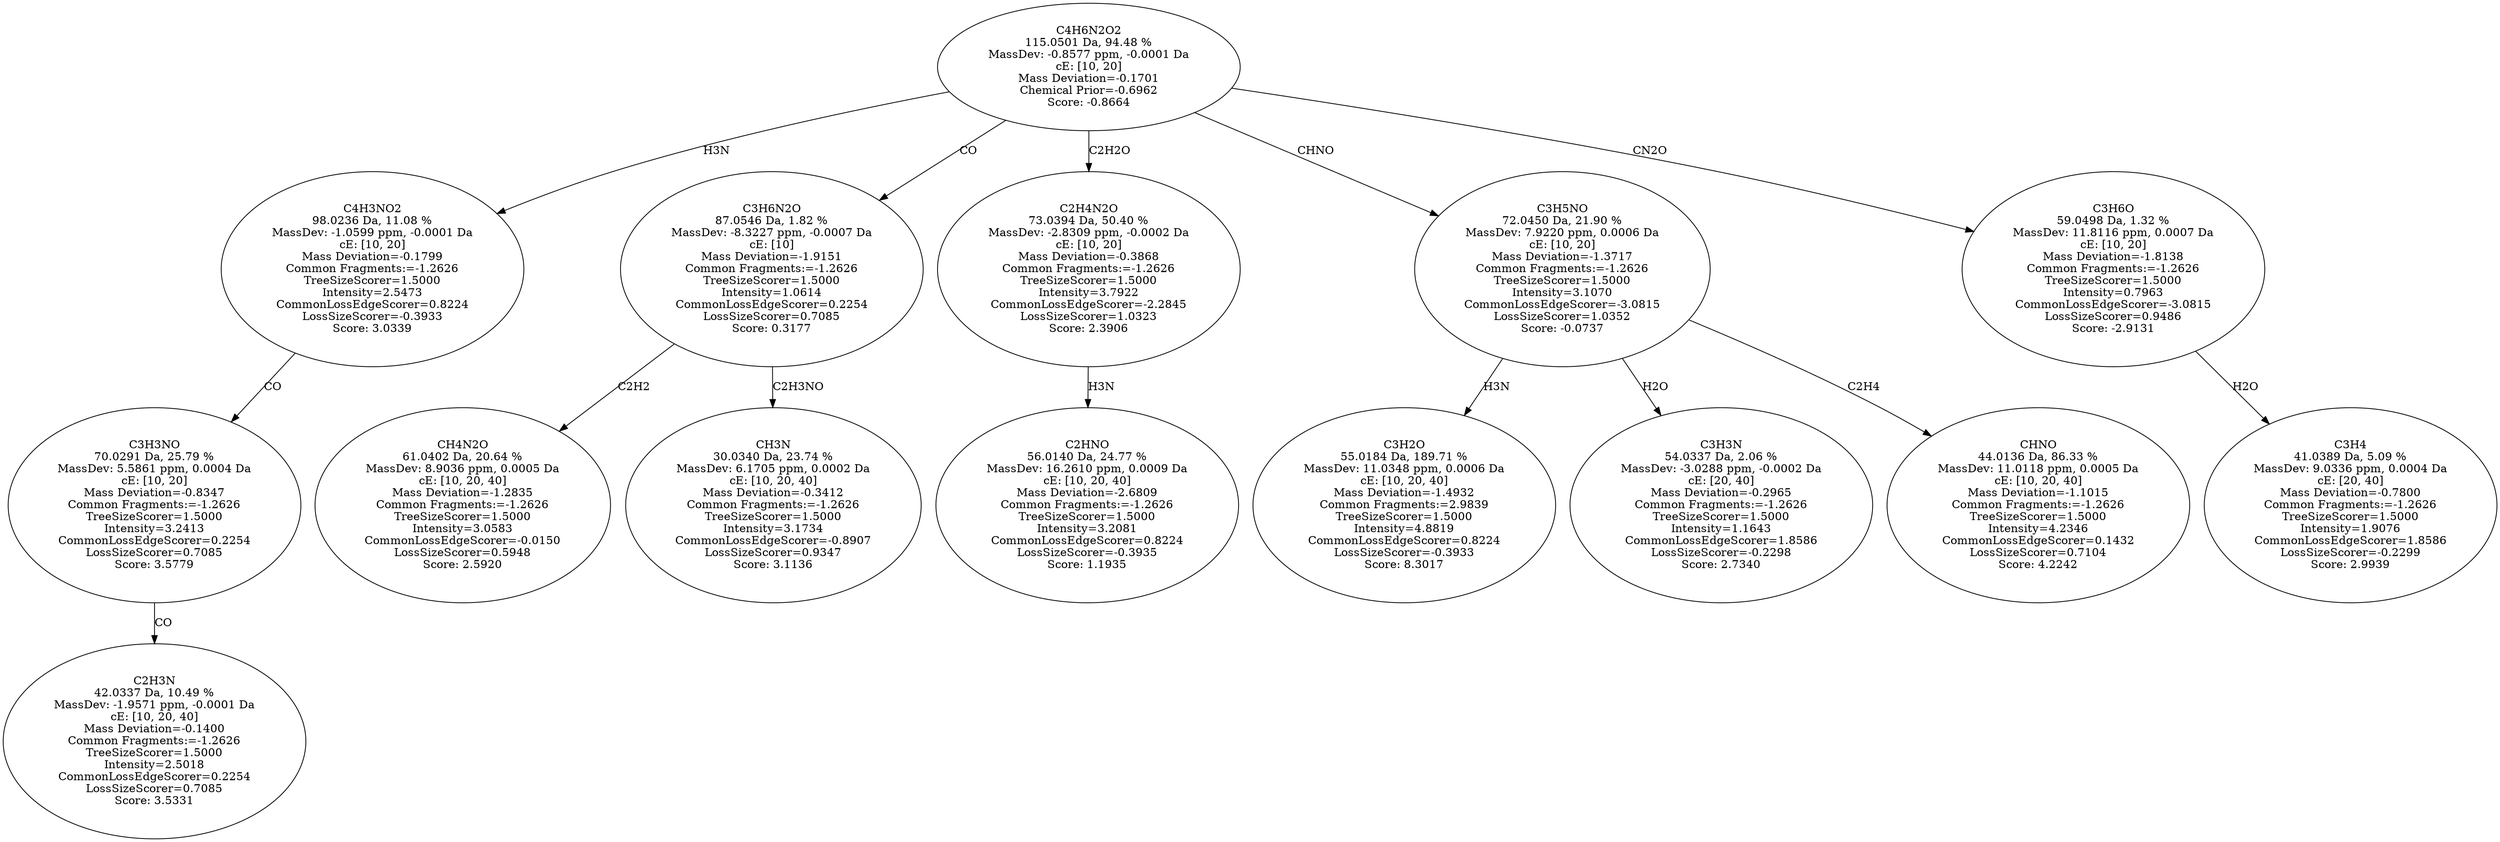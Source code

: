 strict digraph {
v1 [label="C2H3N\n42.0337 Da, 10.49 %\nMassDev: -1.9571 ppm, -0.0001 Da\ncE: [10, 20, 40]\nMass Deviation=-0.1400\nCommon Fragments:=-1.2626\nTreeSizeScorer=1.5000\nIntensity=2.5018\nCommonLossEdgeScorer=0.2254\nLossSizeScorer=0.7085\nScore: 3.5331"];
v2 [label="C3H3NO\n70.0291 Da, 25.79 %\nMassDev: 5.5861 ppm, 0.0004 Da\ncE: [10, 20]\nMass Deviation=-0.8347\nCommon Fragments:=-1.2626\nTreeSizeScorer=1.5000\nIntensity=3.2413\nCommonLossEdgeScorer=0.2254\nLossSizeScorer=0.7085\nScore: 3.5779"];
v3 [label="C4H3NO2\n98.0236 Da, 11.08 %\nMassDev: -1.0599 ppm, -0.0001 Da\ncE: [10, 20]\nMass Deviation=-0.1799\nCommon Fragments:=-1.2626\nTreeSizeScorer=1.5000\nIntensity=2.5473\nCommonLossEdgeScorer=0.8224\nLossSizeScorer=-0.3933\nScore: 3.0339"];
v4 [label="CH4N2O\n61.0402 Da, 20.64 %\nMassDev: 8.9036 ppm, 0.0005 Da\ncE: [10, 20, 40]\nMass Deviation=-1.2835\nCommon Fragments:=-1.2626\nTreeSizeScorer=1.5000\nIntensity=3.0583\nCommonLossEdgeScorer=-0.0150\nLossSizeScorer=0.5948\nScore: 2.5920"];
v5 [label="CH3N\n30.0340 Da, 23.74 %\nMassDev: 6.1705 ppm, 0.0002 Da\ncE: [10, 20, 40]\nMass Deviation=-0.3412\nCommon Fragments:=-1.2626\nTreeSizeScorer=1.5000\nIntensity=3.1734\nCommonLossEdgeScorer=-0.8907\nLossSizeScorer=0.9347\nScore: 3.1136"];
v6 [label="C3H6N2O\n87.0546 Da, 1.82 %\nMassDev: -8.3227 ppm, -0.0007 Da\ncE: [10]\nMass Deviation=-1.9151\nCommon Fragments:=-1.2626\nTreeSizeScorer=1.5000\nIntensity=1.0614\nCommonLossEdgeScorer=0.2254\nLossSizeScorer=0.7085\nScore: 0.3177"];
v7 [label="C2HNO\n56.0140 Da, 24.77 %\nMassDev: 16.2610 ppm, 0.0009 Da\ncE: [10, 20, 40]\nMass Deviation=-2.6809\nCommon Fragments:=-1.2626\nTreeSizeScorer=1.5000\nIntensity=3.2081\nCommonLossEdgeScorer=0.8224\nLossSizeScorer=-0.3935\nScore: 1.1935"];
v8 [label="C2H4N2O\n73.0394 Da, 50.40 %\nMassDev: -2.8309 ppm, -0.0002 Da\ncE: [10, 20]\nMass Deviation=-0.3868\nCommon Fragments:=-1.2626\nTreeSizeScorer=1.5000\nIntensity=3.7922\nCommonLossEdgeScorer=-2.2845\nLossSizeScorer=1.0323\nScore: 2.3906"];
v9 [label="C3H2O\n55.0184 Da, 189.71 %\nMassDev: 11.0348 ppm, 0.0006 Da\ncE: [10, 20, 40]\nMass Deviation=-1.4932\nCommon Fragments:=2.9839\nTreeSizeScorer=1.5000\nIntensity=4.8819\nCommonLossEdgeScorer=0.8224\nLossSizeScorer=-0.3933\nScore: 8.3017"];
v10 [label="C3H3N\n54.0337 Da, 2.06 %\nMassDev: -3.0288 ppm, -0.0002 Da\ncE: [20, 40]\nMass Deviation=-0.2965\nCommon Fragments:=-1.2626\nTreeSizeScorer=1.5000\nIntensity=1.1643\nCommonLossEdgeScorer=1.8586\nLossSizeScorer=-0.2298\nScore: 2.7340"];
v11 [label="CHNO\n44.0136 Da, 86.33 %\nMassDev: 11.0118 ppm, 0.0005 Da\ncE: [10, 20, 40]\nMass Deviation=-1.1015\nCommon Fragments:=-1.2626\nTreeSizeScorer=1.5000\nIntensity=4.2346\nCommonLossEdgeScorer=0.1432\nLossSizeScorer=0.7104\nScore: 4.2242"];
v12 [label="C3H5NO\n72.0450 Da, 21.90 %\nMassDev: 7.9220 ppm, 0.0006 Da\ncE: [10, 20]\nMass Deviation=-1.3717\nCommon Fragments:=-1.2626\nTreeSizeScorer=1.5000\nIntensity=3.1070\nCommonLossEdgeScorer=-3.0815\nLossSizeScorer=1.0352\nScore: -0.0737"];
v13 [label="C3H4\n41.0389 Da, 5.09 %\nMassDev: 9.0336 ppm, 0.0004 Da\ncE: [20, 40]\nMass Deviation=-0.7800\nCommon Fragments:=-1.2626\nTreeSizeScorer=1.5000\nIntensity=1.9076\nCommonLossEdgeScorer=1.8586\nLossSizeScorer=-0.2299\nScore: 2.9939"];
v14 [label="C3H6O\n59.0498 Da, 1.32 %\nMassDev: 11.8116 ppm, 0.0007 Da\ncE: [10, 20]\nMass Deviation=-1.8138\nCommon Fragments:=-1.2626\nTreeSizeScorer=1.5000\nIntensity=0.7963\nCommonLossEdgeScorer=-3.0815\nLossSizeScorer=0.9486\nScore: -2.9131"];
v15 [label="C4H6N2O2\n115.0501 Da, 94.48 %\nMassDev: -0.8577 ppm, -0.0001 Da\ncE: [10, 20]\nMass Deviation=-0.1701\nChemical Prior=-0.6962\nScore: -0.8664"];
v2 -> v1 [label="CO"];
v3 -> v2 [label="CO"];
v15 -> v3 [label="H3N"];
v6 -> v4 [label="C2H2"];
v6 -> v5 [label="C2H3NO"];
v15 -> v6 [label="CO"];
v8 -> v7 [label="H3N"];
v15 -> v8 [label="C2H2O"];
v12 -> v9 [label="H3N"];
v12 -> v10 [label="H2O"];
v12 -> v11 [label="C2H4"];
v15 -> v12 [label="CHNO"];
v14 -> v13 [label="H2O"];
v15 -> v14 [label="CN2O"];
}